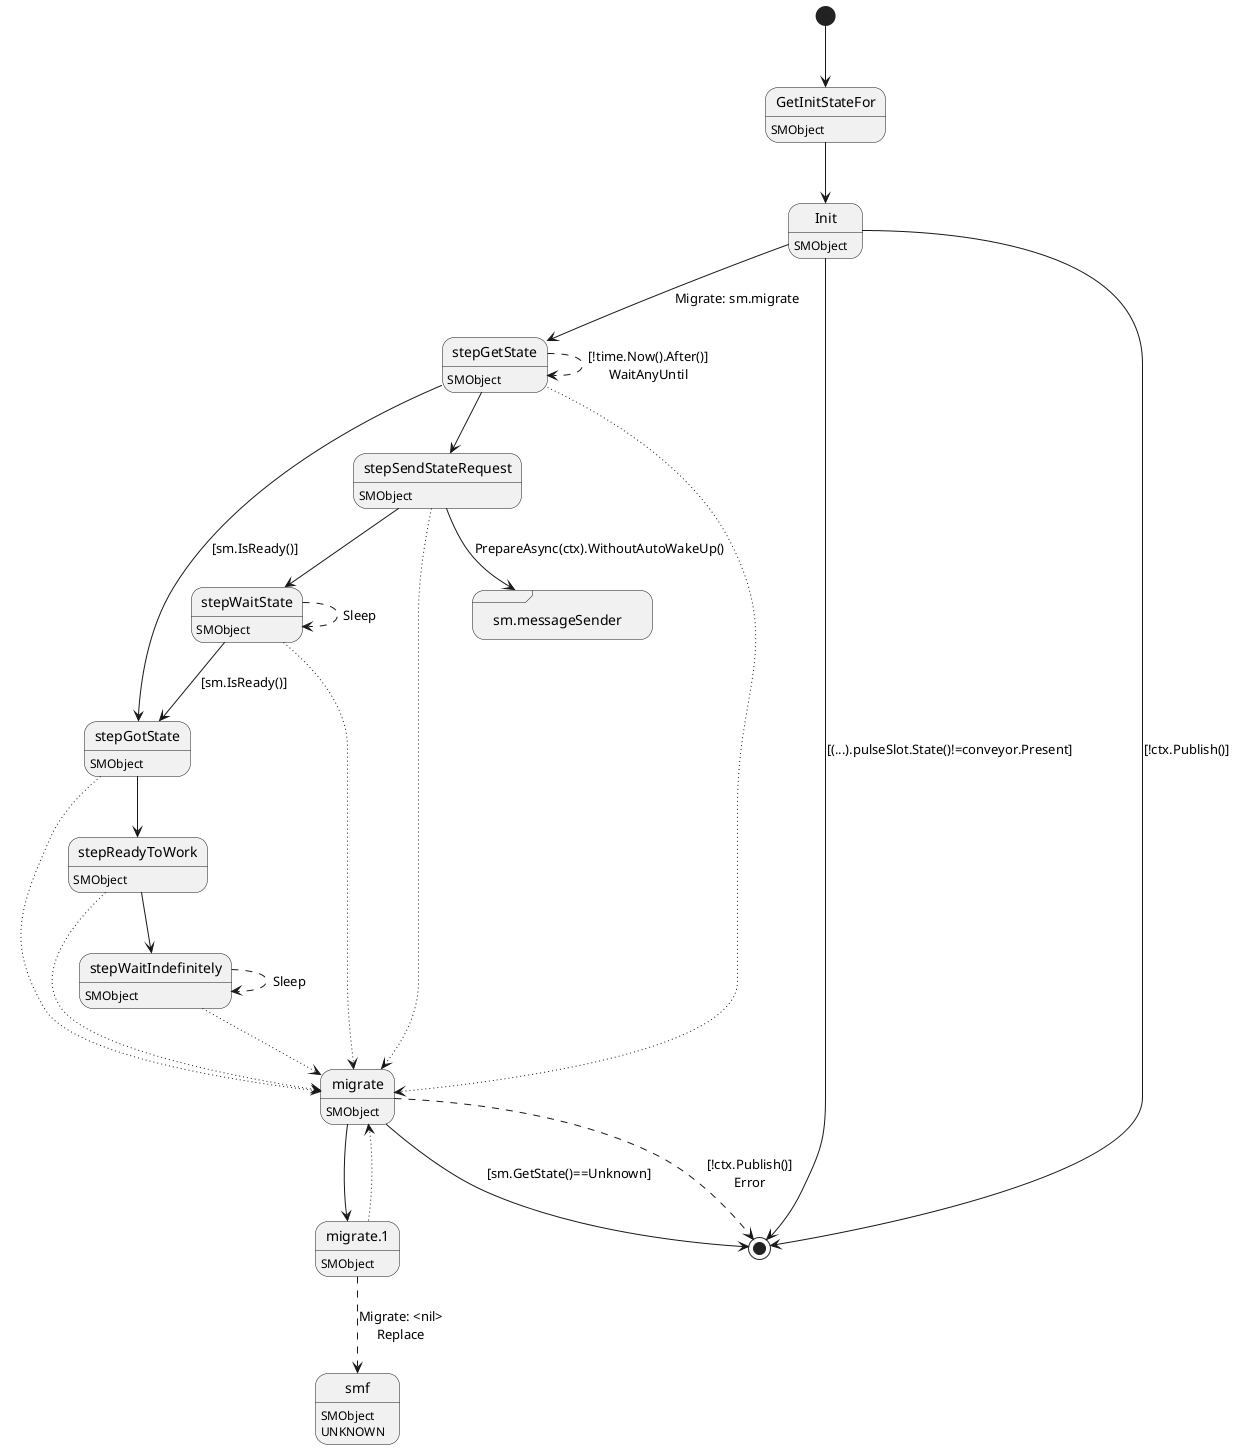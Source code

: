@startuml
state "GetInitStateFor" as T00_S001
T00_S001 : SMObject
[*] --> T00_S001
T00_S001 --> T00_S002
state "Init" as T00_S002
T00_S002 : SMObject
T00_S002 --> [*] : [(...).pulseSlot.State()!=conveyor.Present]
T00_S002 --> [*] : [!ctx.Publish()]
T00_S002 --> T00_S005 : Migrate: sm.migrate
state "migrate" as T00_S010
T00_S010 : SMObject
T00_S010 --> [*] : [sm.GetState()==Unknown]
T00_S010 --[dashed]> [*] : [!ctx.Publish()]\nError
T00_S010 --> T00_S011
state "migrate.1" as T00_S011
T00_S011 : SMObject
T00_S011 --[dotted]> T00_S010
state "smf" as T00_U001
T00_U001 : SMObject
T00_U001 : UNKNOWN 
T00_S011 --[dashed]> T00_U001 : Migrate: <nil>\nReplace
state "sm.messageSender" as T00_S004 <<sdlreceive>>
state "stepGetState" as T00_S005
T00_S005 : SMObject
T00_S005 --[dotted]> T00_S010
T00_S005 --> T00_S007 : [sm.IsReady()]
T00_S005 --[dashed]> T00_S005 : [!time.Now().After()]\nWaitAnyUntil
T00_S005 --> T00_S003
state "stepGotState" as T00_S007
T00_S007 : SMObject
T00_S007 --[dotted]> T00_S010
T00_S007 --> T00_S008
state "stepReadyToWork" as T00_S008
T00_S008 : SMObject
T00_S008 --[dotted]> T00_S010
T00_S008 --> T00_S009
state "stepSendStateRequest" as T00_S003
T00_S003 : SMObject
T00_S003 --[dotted]> T00_S010
T00_S003 --> T00_S004 : PrepareAsync(ctx).WithoutAutoWakeUp()
T00_S003 --> T00_S006
state "stepWaitIndefinitely" as T00_S009
T00_S009 : SMObject
T00_S009 --[dotted]> T00_S010
T00_S009 --[dashed]> T00_S009 : Sleep
state "stepWaitState" as T00_S006
T00_S006 : SMObject
T00_S006 --[dotted]> T00_S010
T00_S006 --> T00_S007 : [sm.IsReady()]
T00_S006 --[dashed]> T00_S006 : Sleep
@enduml
